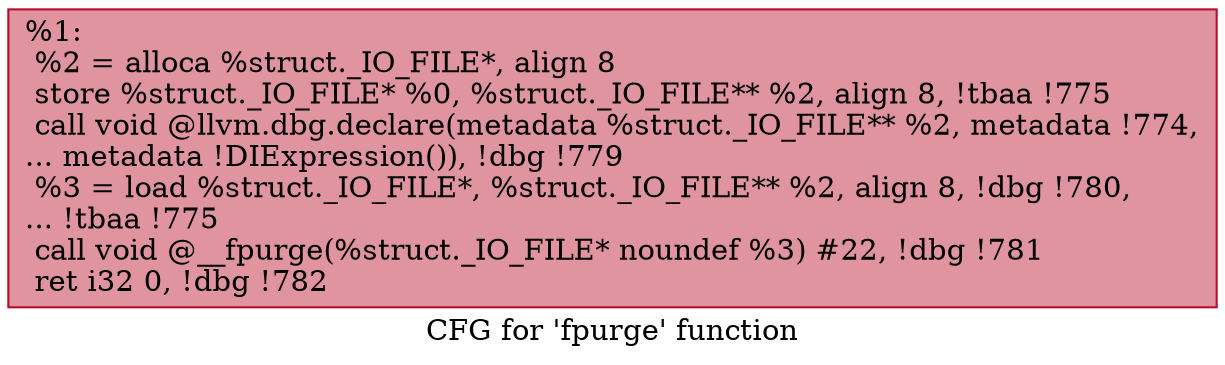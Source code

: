digraph "CFG for 'fpurge' function" {
	label="CFG for 'fpurge' function";

	Node0x25bbdb0 [shape=record,color="#b70d28ff", style=filled, fillcolor="#b70d2870",label="{%1:\l  %2 = alloca %struct._IO_FILE*, align 8\l  store %struct._IO_FILE* %0, %struct._IO_FILE** %2, align 8, !tbaa !775\l  call void @llvm.dbg.declare(metadata %struct._IO_FILE** %2, metadata !774,\l... metadata !DIExpression()), !dbg !779\l  %3 = load %struct._IO_FILE*, %struct._IO_FILE** %2, align 8, !dbg !780,\l... !tbaa !775\l  call void @__fpurge(%struct._IO_FILE* noundef %3) #22, !dbg !781\l  ret i32 0, !dbg !782\l}"];
}
